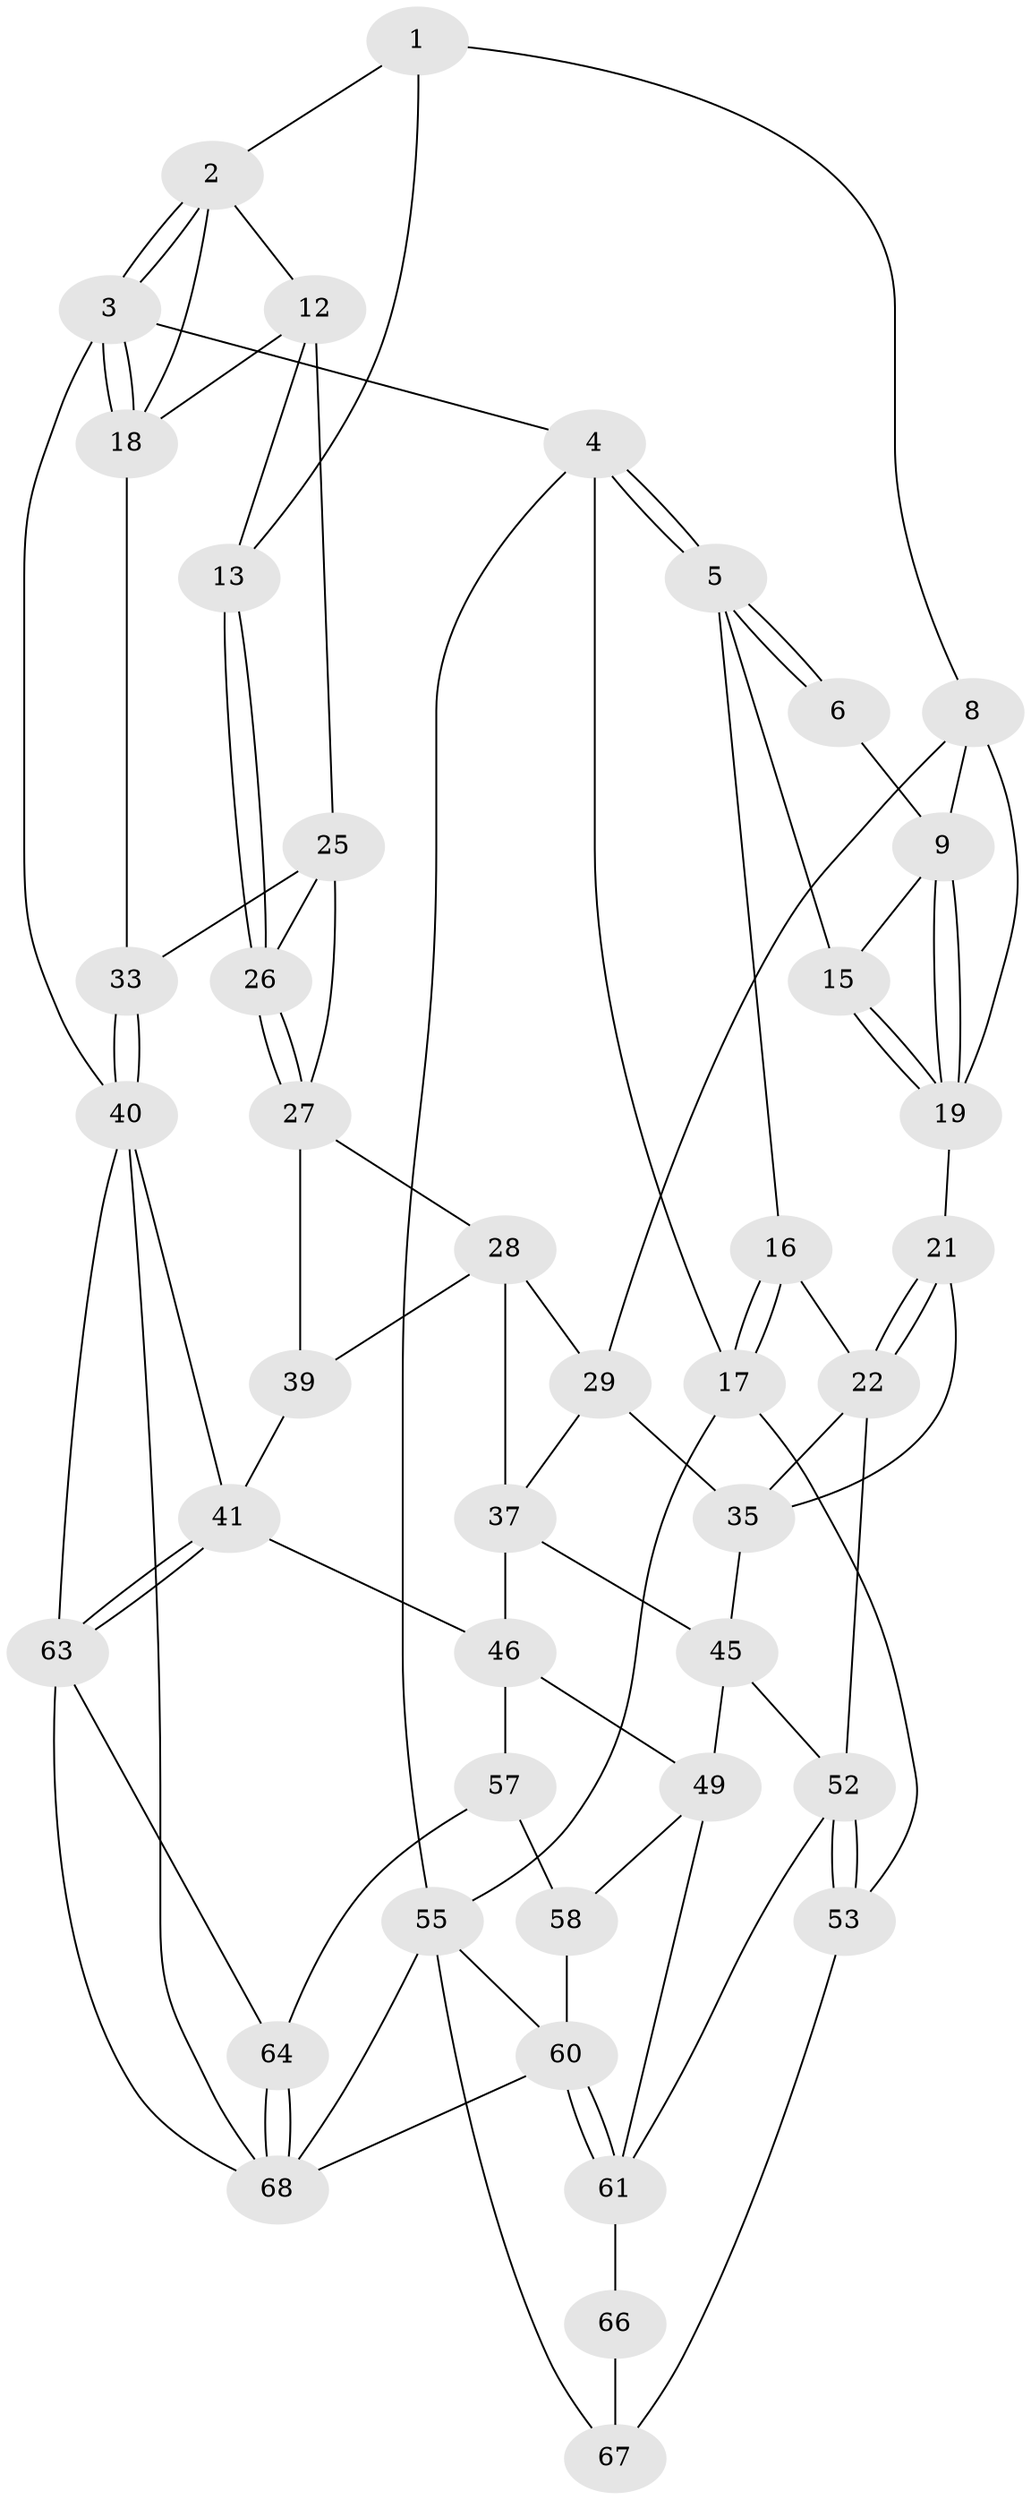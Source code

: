 // original degree distribution, {3: 0.0273972602739726, 4: 0.2191780821917808, 6: 0.1780821917808219, 5: 0.5753424657534246}
// Generated by graph-tools (version 1.1) at 2025/11/02/27/25 16:11:52]
// undirected, 43 vertices, 94 edges
graph export_dot {
graph [start="1"]
  node [color=gray90,style=filled];
  1 [pos="+0.6594965154613783+0",super="+7"];
  2 [pos="+0.7121695939683879+0",super="+11"];
  3 [pos="+1+0"];
  4 [pos="+0+0"];
  5 [pos="+0+0",super="+14"];
  6 [pos="+0.39662744431563274+0"];
  8 [pos="+0.5038825510190852+0.15541198193007358",super="+30"];
  9 [pos="+0.43201522948381477+0.11739949634872668",super="+10"];
  12 [pos="+0.7203253315479906+0.11677510842280873",super="+24"];
  13 [pos="+0.6253226058984019+0.16677643929960803"];
  15 [pos="+0.21513301417361935+0.11713025651119806"];
  16 [pos="+0+0.340652418771581"];
  17 [pos="+0+0.33811244584384226",super="+54"];
  18 [pos="+1+0.12627201720387193",super="+23"];
  19 [pos="+0.2789641882192177+0.2165042271519162",super="+20"];
  21 [pos="+0.19300034953477974+0.3833992454700853"];
  22 [pos="+0+0.35054515384201634",super="+44"];
  25 [pos="+0.7301527956090326+0.31104819445091136",super="+31"];
  26 [pos="+0.6280464285624375+0.2740844886240185"];
  27 [pos="+0.5583398717121038+0.3565645004261862",super="+32"];
  28 [pos="+0.5115120289440683+0.35898466330923573",super="+36"];
  29 [pos="+0.4976986601344636+0.3549839704084284",super="+34"];
  33 [pos="+1+0.5523408394539878"];
  35 [pos="+0.23188021141079374+0.4424428772566671",super="+43"];
  37 [pos="+0.44199041597846184+0.5749832421282519",super="+38"];
  39 [pos="+0.6610748801117131+0.5299735248120835"];
  40 [pos="+1+0.5700574790056452",super="+48"];
  41 [pos="+0.8793889235129245+0.6856029287089411",super="+42"];
  45 [pos="+0.30143486733660946+0.5884744737640919",super="+51"];
  46 [pos="+0.7000675533778914+0.6654490659197281",super="+47"];
  49 [pos="+0.4683742193270707+0.7610389423665813",super="+50"];
  52 [pos="+0.10811389801820667+0.7220044914861657",super="+56"];
  53 [pos="+0+0.8071514378541881"];
  55 [pos="+0+1",super="+70"];
  57 [pos="+0.6918145586001826+0.6738184878749464",super="+62"];
  58 [pos="+0.5510262649566524+0.7440941111978167",super="+59"];
  60 [pos="+0.4076446084515719+0.924676055713691",super="+69"];
  61 [pos="+0.3948339185948808+0.8892916890088652",super="+65"];
  63 [pos="+0.8466671443498467+0.8084475480453531",super="+72"];
  64 [pos="+0.646330715746658+0.9056946273934502"];
  66 [pos="+0.18132077836275473+0.8640344489613347"];
  67 [pos="+0.056726975602053226+0.880474839114525",super="+71"];
  68 [pos="+0.4936416599873743+1",super="+73"];
  1 -- 2;
  1 -- 8;
  1 -- 13;
  2 -- 3;
  2 -- 3;
  2 -- 18;
  2 -- 12;
  3 -- 4;
  3 -- 18;
  3 -- 18;
  3 -- 40;
  4 -- 5;
  4 -- 5;
  4 -- 17;
  4 -- 55;
  5 -- 6;
  5 -- 6;
  5 -- 16;
  5 -- 15;
  6 -- 9;
  8 -- 9;
  8 -- 19;
  8 -- 29;
  9 -- 19;
  9 -- 19;
  9 -- 15;
  12 -- 13;
  12 -- 25;
  12 -- 18;
  13 -- 26;
  13 -- 26;
  15 -- 19;
  15 -- 19;
  16 -- 17;
  16 -- 17;
  16 -- 22;
  17 -- 53;
  17 -- 55;
  18 -- 33;
  19 -- 21;
  21 -- 22;
  21 -- 22;
  21 -- 35;
  22 -- 52;
  22 -- 35;
  25 -- 26;
  25 -- 27;
  25 -- 33;
  26 -- 27;
  26 -- 27;
  27 -- 28;
  27 -- 39;
  28 -- 29;
  28 -- 37;
  28 -- 39;
  29 -- 35;
  29 -- 37;
  33 -- 40;
  33 -- 40;
  35 -- 45;
  37 -- 45;
  37 -- 46;
  39 -- 41;
  40 -- 41;
  40 -- 68;
  40 -- 63;
  41 -- 63;
  41 -- 63;
  41 -- 46;
  45 -- 49;
  45 -- 52;
  46 -- 57;
  46 -- 49;
  49 -- 58;
  49 -- 61;
  52 -- 53;
  52 -- 53;
  52 -- 61;
  53 -- 67;
  55 -- 68;
  55 -- 67;
  55 -- 60;
  57 -- 58 [weight=2];
  57 -- 64;
  58 -- 60;
  60 -- 61;
  60 -- 61;
  60 -- 68;
  61 -- 66;
  63 -- 64;
  63 -- 68;
  64 -- 68;
  64 -- 68;
  66 -- 67 [weight=2];
}
